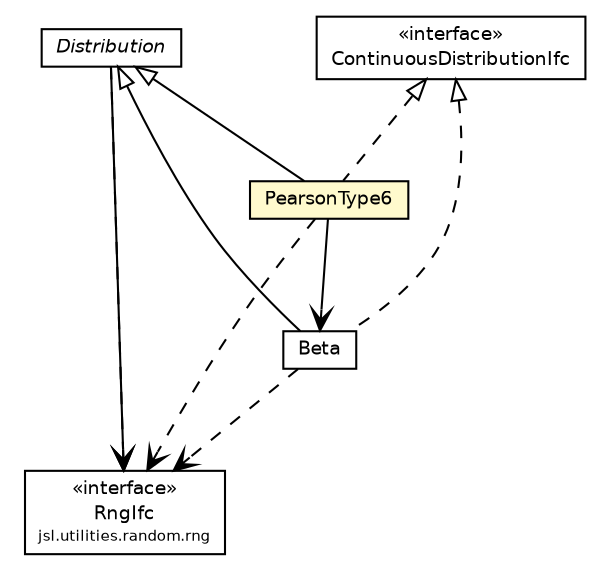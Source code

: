 #!/usr/local/bin/dot
#
# Class diagram 
# Generated by UMLGraph version 5.4 (http://www.umlgraph.org/)
#

digraph G {
	edge [fontname="Helvetica",fontsize=10,labelfontname="Helvetica",labelfontsize=10];
	node [fontname="Helvetica",fontsize=10,shape=plaintext];
	nodesep=0.25;
	ranksep=0.5;
	// jsl.utilities.random.distributions.PearsonType6
	c132115 [label=<<table title="jsl.utilities.random.distributions.PearsonType6" border="0" cellborder="1" cellspacing="0" cellpadding="2" port="p" bgcolor="lemonChiffon" href="./PearsonType6.html">
		<tr><td><table border="0" cellspacing="0" cellpadding="1">
<tr><td align="center" balign="center"> PearsonType6 </td></tr>
		</table></td></tr>
		</table>>, URL="./PearsonType6.html", fontname="Helvetica", fontcolor="black", fontsize=9.0];
	// jsl.utilities.random.distributions.Distribution
	c132134 [label=<<table title="jsl.utilities.random.distributions.Distribution" border="0" cellborder="1" cellspacing="0" cellpadding="2" port="p" href="./Distribution.html">
		<tr><td><table border="0" cellspacing="0" cellpadding="1">
<tr><td align="center" balign="center"><font face="Helvetica-Oblique"> Distribution </font></td></tr>
		</table></td></tr>
		</table>>, URL="./Distribution.html", fontname="Helvetica", fontcolor="black", fontsize=9.0];
	// jsl.utilities.random.distributions.ContinuousDistributionIfc
	c132138 [label=<<table title="jsl.utilities.random.distributions.ContinuousDistributionIfc" border="0" cellborder="1" cellspacing="0" cellpadding="2" port="p" href="./ContinuousDistributionIfc.html">
		<tr><td><table border="0" cellspacing="0" cellpadding="1">
<tr><td align="center" balign="center"> &#171;interface&#187; </td></tr>
<tr><td align="center" balign="center"> ContinuousDistributionIfc </td></tr>
		</table></td></tr>
		</table>>, URL="./ContinuousDistributionIfc.html", fontname="Helvetica", fontcolor="black", fontsize=9.0];
	// jsl.utilities.random.distributions.Beta
	c132144 [label=<<table title="jsl.utilities.random.distributions.Beta" border="0" cellborder="1" cellspacing="0" cellpadding="2" port="p" href="./Beta.html">
		<tr><td><table border="0" cellspacing="0" cellpadding="1">
<tr><td align="center" balign="center"> Beta </td></tr>
		</table></td></tr>
		</table>>, URL="./Beta.html", fontname="Helvetica", fontcolor="black", fontsize=9.0];
	// jsl.utilities.random.rng.RngIfc
	c132151 [label=<<table title="jsl.utilities.random.rng.RngIfc" border="0" cellborder="1" cellspacing="0" cellpadding="2" port="p" href="../rng/RngIfc.html">
		<tr><td><table border="0" cellspacing="0" cellpadding="1">
<tr><td align="center" balign="center"> &#171;interface&#187; </td></tr>
<tr><td align="center" balign="center"> RngIfc </td></tr>
<tr><td align="center" balign="center"><font point-size="7.0"> jsl.utilities.random.rng </font></td></tr>
		</table></td></tr>
		</table>>, URL="../rng/RngIfc.html", fontname="Helvetica", fontcolor="black", fontsize=9.0];
	//jsl.utilities.random.distributions.PearsonType6 extends jsl.utilities.random.distributions.Distribution
	c132134:p -> c132115:p [dir=back,arrowtail=empty];
	//jsl.utilities.random.distributions.PearsonType6 implements jsl.utilities.random.distributions.ContinuousDistributionIfc
	c132138:p -> c132115:p [dir=back,arrowtail=empty,style=dashed];
	//jsl.utilities.random.distributions.Beta extends jsl.utilities.random.distributions.Distribution
	c132134:p -> c132144:p [dir=back,arrowtail=empty];
	//jsl.utilities.random.distributions.Beta implements jsl.utilities.random.distributions.ContinuousDistributionIfc
	c132138:p -> c132144:p [dir=back,arrowtail=empty,style=dashed];
	// jsl.utilities.random.distributions.PearsonType6 NAVASSOC jsl.utilities.random.distributions.Beta
	c132115:p -> c132144:p [taillabel="", label="", headlabel="", fontname="Helvetica", fontcolor="black", fontsize=10.0, color="black", arrowhead=open];
	// jsl.utilities.random.distributions.Distribution NAVASSOC jsl.utilities.random.rng.RngIfc
	c132134:p -> c132151:p [taillabel="", label="", headlabel="", fontname="Helvetica", fontcolor="black", fontsize=10.0, color="black", arrowhead=open];
	// jsl.utilities.random.distributions.PearsonType6 DEPEND jsl.utilities.random.rng.RngIfc
	c132115:p -> c132151:p [taillabel="", label="", headlabel="", fontname="Helvetica", fontcolor="black", fontsize=10.0, color="black", arrowhead=open, style=dashed];
	// jsl.utilities.random.distributions.Distribution DEPEND jsl.utilities.random.rng.RngIfc
	c132134:p -> c132151:p [taillabel="", label="", headlabel="", fontname="Helvetica", fontcolor="black", fontsize=10.0, color="black", arrowhead=open, style=dashed];
	// jsl.utilities.random.distributions.Beta DEPEND jsl.utilities.random.rng.RngIfc
	c132144:p -> c132151:p [taillabel="", label="", headlabel="", fontname="Helvetica", fontcolor="black", fontsize=10.0, color="black", arrowhead=open, style=dashed];
}

